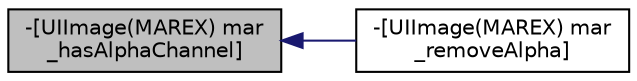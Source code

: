 digraph "-[UIImage(MAREX) mar_hasAlphaChannel]"
{
  edge [fontname="Helvetica",fontsize="10",labelfontname="Helvetica",labelfontsize="10"];
  node [fontname="Helvetica",fontsize="10",shape=record];
  rankdir="LR";
  Node24 [label="-[UIImage(MAREX) mar\l_hasAlphaChannel]",height=0.2,width=0.4,color="black", fillcolor="grey75", style="filled", fontcolor="black"];
  Node24 -> Node25 [dir="back",color="midnightblue",fontsize="10",style="solid"];
  Node25 [label="-[UIImage(MAREX) mar\l_removeAlpha]",height=0.2,width=0.4,color="black", fillcolor="white", style="filled",URL="$category_u_i_image_07_m_a_r_e_x_08.html#a85b26769b4054507083a31c2b40eafc0"];
}
